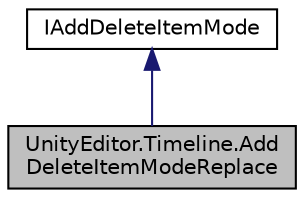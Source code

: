digraph "UnityEditor.Timeline.AddDeleteItemModeReplace"
{
 // LATEX_PDF_SIZE
  edge [fontname="Helvetica",fontsize="10",labelfontname="Helvetica",labelfontsize="10"];
  node [fontname="Helvetica",fontsize="10",shape=record];
  Node1 [label="UnityEditor.Timeline.Add\lDeleteItemModeReplace",height=0.2,width=0.4,color="black", fillcolor="grey75", style="filled", fontcolor="black",tooltip=" "];
  Node2 -> Node1 [dir="back",color="midnightblue",fontsize="10",style="solid",fontname="Helvetica"];
  Node2 [label="IAddDeleteItemMode",height=0.2,width=0.4,color="black", fillcolor="white", style="filled",URL="$interface_unity_editor_1_1_timeline_1_1_i_add_delete_item_mode.html",tooltip=" "];
}
